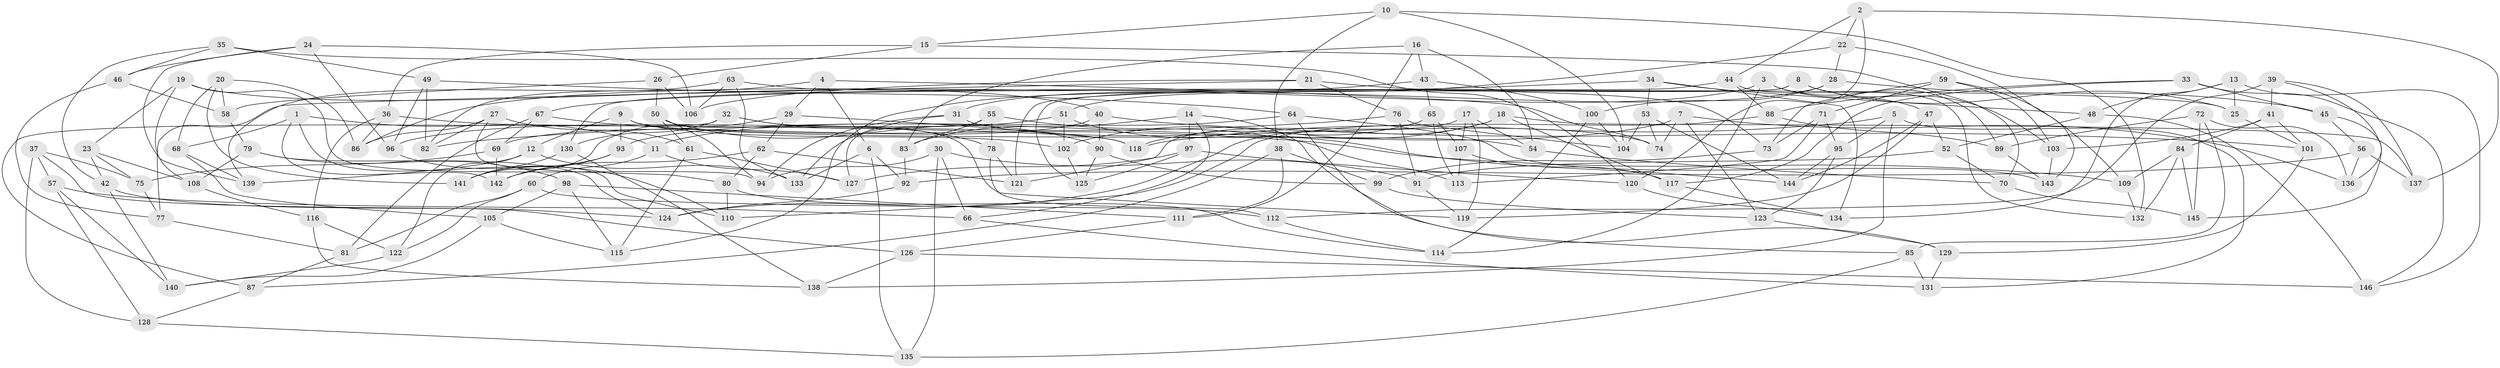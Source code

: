 // Generated by graph-tools (version 1.1) at 2025/26/03/09/25 03:26:59]
// undirected, 146 vertices, 292 edges
graph export_dot {
graph [start="1"]
  node [color=gray90,style=filled];
  1;
  2;
  3;
  4;
  5;
  6;
  7;
  8;
  9;
  10;
  11;
  12;
  13;
  14;
  15;
  16;
  17;
  18;
  19;
  20;
  21;
  22;
  23;
  24;
  25;
  26;
  27;
  28;
  29;
  30;
  31;
  32;
  33;
  34;
  35;
  36;
  37;
  38;
  39;
  40;
  41;
  42;
  43;
  44;
  45;
  46;
  47;
  48;
  49;
  50;
  51;
  52;
  53;
  54;
  55;
  56;
  57;
  58;
  59;
  60;
  61;
  62;
  63;
  64;
  65;
  66;
  67;
  68;
  69;
  70;
  71;
  72;
  73;
  74;
  75;
  76;
  77;
  78;
  79;
  80;
  81;
  82;
  83;
  84;
  85;
  86;
  87;
  88;
  89;
  90;
  91;
  92;
  93;
  94;
  95;
  96;
  97;
  98;
  99;
  100;
  101;
  102;
  103;
  104;
  105;
  106;
  107;
  108;
  109;
  110;
  111;
  112;
  113;
  114;
  115;
  116;
  117;
  118;
  119;
  120;
  121;
  122;
  123;
  124;
  125;
  126;
  127;
  128;
  129;
  130;
  131;
  132;
  133;
  134;
  135;
  136;
  137;
  138;
  139;
  140;
  141;
  142;
  143;
  144;
  145;
  146;
  1 -- 11;
  1 -- 142;
  1 -- 110;
  1 -- 68;
  2 -- 137;
  2 -- 120;
  2 -- 44;
  2 -- 22;
  3 -- 89;
  3 -- 31;
  3 -- 47;
  3 -- 114;
  4 -- 29;
  4 -- 74;
  4 -- 6;
  4 -- 82;
  5 -- 138;
  5 -- 95;
  5 -- 118;
  5 -- 131;
  6 -- 133;
  6 -- 135;
  6 -- 92;
  7 -- 74;
  7 -- 123;
  7 -- 11;
  7 -- 136;
  8 -- 25;
  8 -- 125;
  8 -- 121;
  8 -- 103;
  9 -- 93;
  9 -- 102;
  9 -- 54;
  9 -- 12;
  10 -- 132;
  10 -- 104;
  10 -- 15;
  10 -- 38;
  11 -- 127;
  11 -- 60;
  12 -- 133;
  12 -- 122;
  12 -- 139;
  13 -- 134;
  13 -- 146;
  13 -- 48;
  13 -- 25;
  14 -- 97;
  14 -- 83;
  14 -- 66;
  14 -- 129;
  15 -- 36;
  15 -- 26;
  15 -- 70;
  16 -- 111;
  16 -- 43;
  16 -- 83;
  16 -- 54;
  17 -- 119;
  17 -- 107;
  17 -- 54;
  17 -- 121;
  18 -- 117;
  18 -- 137;
  18 -- 124;
  18 -- 102;
  19 -- 108;
  19 -- 94;
  19 -- 23;
  19 -- 40;
  20 -- 141;
  20 -- 58;
  20 -- 86;
  20 -- 68;
  21 -- 76;
  21 -- 77;
  21 -- 25;
  21 -- 106;
  22 -- 115;
  22 -- 143;
  22 -- 28;
  23 -- 108;
  23 -- 42;
  23 -- 75;
  24 -- 139;
  24 -- 46;
  24 -- 96;
  24 -- 106;
  25 -- 101;
  26 -- 50;
  26 -- 58;
  26 -- 106;
  27 -- 86;
  27 -- 61;
  27 -- 80;
  27 -- 82;
  28 -- 51;
  28 -- 45;
  28 -- 100;
  29 -- 118;
  29 -- 62;
  29 -- 141;
  30 -- 94;
  30 -- 135;
  30 -- 91;
  30 -- 66;
  31 -- 74;
  31 -- 94;
  31 -- 133;
  32 -- 130;
  32 -- 119;
  32 -- 87;
  32 -- 78;
  33 -- 146;
  33 -- 45;
  33 -- 117;
  33 -- 88;
  34 -- 53;
  34 -- 48;
  34 -- 134;
  34 -- 67;
  35 -- 46;
  35 -- 42;
  35 -- 49;
  35 -- 120;
  36 -- 118;
  36 -- 86;
  36 -- 116;
  37 -- 126;
  37 -- 75;
  37 -- 57;
  37 -- 128;
  38 -- 87;
  38 -- 111;
  38 -- 99;
  39 -- 137;
  39 -- 136;
  39 -- 112;
  39 -- 41;
  40 -- 69;
  40 -- 90;
  40 -- 101;
  41 -- 103;
  41 -- 84;
  41 -- 101;
  42 -- 140;
  42 -- 124;
  43 -- 86;
  43 -- 100;
  43 -- 65;
  44 -- 130;
  44 -- 132;
  44 -- 88;
  45 -- 56;
  45 -- 145;
  46 -- 77;
  46 -- 58;
  47 -- 144;
  47 -- 52;
  47 -- 119;
  48 -- 52;
  48 -- 146;
  49 -- 82;
  49 -- 64;
  49 -- 96;
  50 -- 94;
  50 -- 61;
  50 -- 90;
  51 -- 144;
  51 -- 102;
  51 -- 96;
  52 -- 91;
  52 -- 70;
  53 -- 144;
  53 -- 104;
  53 -- 74;
  54 -- 70;
  55 -- 83;
  55 -- 78;
  55 -- 127;
  55 -- 113;
  56 -- 92;
  56 -- 137;
  56 -- 136;
  57 -- 128;
  57 -- 66;
  57 -- 140;
  58 -- 79;
  59 -- 109;
  59 -- 103;
  59 -- 71;
  59 -- 73;
  60 -- 112;
  60 -- 81;
  60 -- 122;
  61 -- 127;
  61 -- 115;
  62 -- 80;
  62 -- 142;
  62 -- 121;
  63 -- 133;
  63 -- 139;
  63 -- 106;
  63 -- 73;
  64 -- 93;
  64 -- 143;
  64 -- 85;
  65 -- 118;
  65 -- 113;
  65 -- 107;
  66 -- 131;
  67 -- 81;
  67 -- 69;
  67 -- 109;
  68 -- 139;
  68 -- 105;
  69 -- 142;
  69 -- 75;
  70 -- 145;
  71 -- 73;
  71 -- 95;
  71 -- 113;
  72 -- 89;
  72 -- 145;
  72 -- 136;
  72 -- 85;
  73 -- 99;
  75 -- 77;
  76 -- 82;
  76 -- 91;
  76 -- 104;
  77 -- 81;
  78 -- 121;
  78 -- 112;
  79 -- 98;
  79 -- 124;
  79 -- 108;
  80 -- 110;
  80 -- 114;
  81 -- 87;
  83 -- 92;
  84 -- 145;
  84 -- 132;
  84 -- 109;
  85 -- 135;
  85 -- 131;
  87 -- 128;
  88 -- 89;
  88 -- 110;
  89 -- 143;
  90 -- 99;
  90 -- 125;
  91 -- 119;
  92 -- 124;
  93 -- 141;
  93 -- 142;
  95 -- 123;
  95 -- 144;
  96 -- 110;
  97 -- 125;
  97 -- 120;
  97 -- 127;
  98 -- 115;
  98 -- 105;
  98 -- 111;
  99 -- 123;
  100 -- 114;
  100 -- 104;
  101 -- 129;
  102 -- 125;
  103 -- 143;
  105 -- 140;
  105 -- 115;
  107 -- 117;
  107 -- 113;
  108 -- 116;
  109 -- 132;
  111 -- 126;
  112 -- 114;
  116 -- 138;
  116 -- 122;
  117 -- 134;
  120 -- 134;
  122 -- 140;
  123 -- 129;
  126 -- 138;
  126 -- 146;
  128 -- 135;
  129 -- 131;
  130 -- 138;
  130 -- 141;
}
